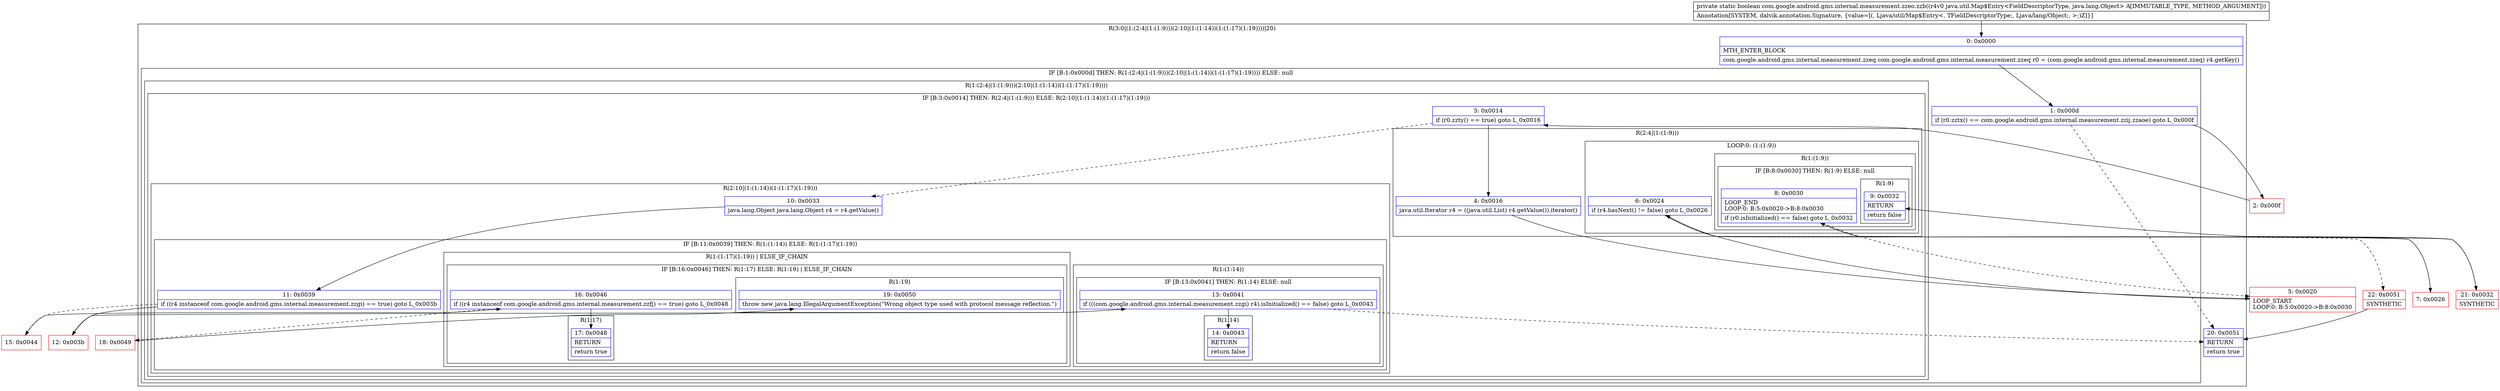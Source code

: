 digraph "CFG forcom.google.android.gms.internal.measurement.zzeo.zzb(Ljava\/util\/Map$Entry;)Z" {
subgraph cluster_Region_601718260 {
label = "R(3:0|(1:(2:4|(1:(1:9)))(2:10|(1:(1:14))(1:(1:17)(1:19))))|20)";
node [shape=record,color=blue];
Node_0 [shape=record,label="{0\:\ 0x0000|MTH_ENTER_BLOCK\l|com.google.android.gms.internal.measurement.zzeq com.google.android.gms.internal.measurement.zzeq r0 = (com.google.android.gms.internal.measurement.zzeq) r4.getKey()\l}"];
subgraph cluster_IfRegion_1438331953 {
label = "IF [B:1:0x000d] THEN: R(1:(2:4|(1:(1:9)))(2:10|(1:(1:14))(1:(1:17)(1:19)))) ELSE: null";
node [shape=record,color=blue];
Node_1 [shape=record,label="{1\:\ 0x000d|if (r0.zztx() == com.google.android.gms.internal.measurement.zzij.zzaoe) goto L_0x000f\l}"];
subgraph cluster_Region_1916534738 {
label = "R(1:(2:4|(1:(1:9)))(2:10|(1:(1:14))(1:(1:17)(1:19))))";
node [shape=record,color=blue];
subgraph cluster_IfRegion_516141572 {
label = "IF [B:3:0x0014] THEN: R(2:4|(1:(1:9))) ELSE: R(2:10|(1:(1:14))(1:(1:17)(1:19)))";
node [shape=record,color=blue];
Node_3 [shape=record,label="{3\:\ 0x0014|if (r0.zzty() == true) goto L_0x0016\l}"];
subgraph cluster_Region_7821640 {
label = "R(2:4|(1:(1:9)))";
node [shape=record,color=blue];
Node_4 [shape=record,label="{4\:\ 0x0016|java.util.Iterator r4 = ((java.util.List) r4.getValue()).iterator()\l}"];
subgraph cluster_LoopRegion_678549551 {
label = "LOOP:0: (1:(1:9))";
node [shape=record,color=blue];
Node_6 [shape=record,label="{6\:\ 0x0024|if (r4.hasNext() != false) goto L_0x0026\l}"];
subgraph cluster_Region_1655014922 {
label = "R(1:(1:9))";
node [shape=record,color=blue];
subgraph cluster_IfRegion_1330454755 {
label = "IF [B:8:0x0030] THEN: R(1:9) ELSE: null";
node [shape=record,color=blue];
Node_8 [shape=record,label="{8\:\ 0x0030|LOOP_END\lLOOP:0: B:5:0x0020\-\>B:8:0x0030\l|if (r0.isInitialized() == false) goto L_0x0032\l}"];
subgraph cluster_Region_1967820123 {
label = "R(1:9)";
node [shape=record,color=blue];
Node_9 [shape=record,label="{9\:\ 0x0032|RETURN\l|return false\l}"];
}
}
}
}
}
subgraph cluster_Region_2117713985 {
label = "R(2:10|(1:(1:14))(1:(1:17)(1:19)))";
node [shape=record,color=blue];
Node_10 [shape=record,label="{10\:\ 0x0033|java.lang.Object java.lang.Object r4 = r4.getValue()\l}"];
subgraph cluster_IfRegion_918757551 {
label = "IF [B:11:0x0039] THEN: R(1:(1:14)) ELSE: R(1:(1:17)(1:19))";
node [shape=record,color=blue];
Node_11 [shape=record,label="{11\:\ 0x0039|if ((r4 instanceof com.google.android.gms.internal.measurement.zzgi) == true) goto L_0x003b\l}"];
subgraph cluster_Region_1406960509 {
label = "R(1:(1:14))";
node [shape=record,color=blue];
subgraph cluster_IfRegion_978686202 {
label = "IF [B:13:0x0041] THEN: R(1:14) ELSE: null";
node [shape=record,color=blue];
Node_13 [shape=record,label="{13\:\ 0x0041|if (((com.google.android.gms.internal.measurement.zzgi) r4).isInitialized() == false) goto L_0x0043\l}"];
subgraph cluster_Region_487054042 {
label = "R(1:14)";
node [shape=record,color=blue];
Node_14 [shape=record,label="{14\:\ 0x0043|RETURN\l|return false\l}"];
}
}
}
subgraph cluster_Region_996916129 {
label = "R(1:(1:17)(1:19)) | ELSE_IF_CHAIN\l";
node [shape=record,color=blue];
subgraph cluster_IfRegion_965039654 {
label = "IF [B:16:0x0046] THEN: R(1:17) ELSE: R(1:19) | ELSE_IF_CHAIN\l";
node [shape=record,color=blue];
Node_16 [shape=record,label="{16\:\ 0x0046|if ((r4 instanceof com.google.android.gms.internal.measurement.zzfj) == true) goto L_0x0048\l}"];
subgraph cluster_Region_451598786 {
label = "R(1:17)";
node [shape=record,color=blue];
Node_17 [shape=record,label="{17\:\ 0x0048|RETURN\l|return true\l}"];
}
subgraph cluster_Region_756709001 {
label = "R(1:19)";
node [shape=record,color=blue];
Node_19 [shape=record,label="{19\:\ 0x0050|throw new java.lang.IllegalArgumentException(\"Wrong object type used with protocol message reflection.\")\l}"];
}
}
}
}
}
}
}
}
Node_20 [shape=record,label="{20\:\ 0x0051|RETURN\l|return true\l}"];
}
Node_2 [shape=record,color=red,label="{2\:\ 0x000f}"];
Node_5 [shape=record,color=red,label="{5\:\ 0x0020|LOOP_START\lLOOP:0: B:5:0x0020\-\>B:8:0x0030\l}"];
Node_7 [shape=record,color=red,label="{7\:\ 0x0026}"];
Node_12 [shape=record,color=red,label="{12\:\ 0x003b}"];
Node_15 [shape=record,color=red,label="{15\:\ 0x0044}"];
Node_18 [shape=record,color=red,label="{18\:\ 0x0049}"];
Node_21 [shape=record,color=red,label="{21\:\ 0x0032|SYNTHETIC\l}"];
Node_22 [shape=record,color=red,label="{22\:\ 0x0051|SYNTHETIC\l}"];
MethodNode[shape=record,label="{private static boolean com.google.android.gms.internal.measurement.zzeo.zzb((r4v0 java.util.Map$Entry\<FieldDescriptorType, java.lang.Object\> A[IMMUTABLE_TYPE, METHOD_ARGUMENT]))  | Annotation[SYSTEM, dalvik.annotation.Signature, \{value=[(, Ljava\/util\/Map$Entry\<, TFieldDescriptorType;, Ljava\/lang\/Object;, \>;)Z]\}]\l}"];
MethodNode -> Node_0;
Node_0 -> Node_1;
Node_1 -> Node_2;
Node_1 -> Node_20[style=dashed];
Node_3 -> Node_4;
Node_3 -> Node_10[style=dashed];
Node_4 -> Node_5;
Node_6 -> Node_7;
Node_6 -> Node_22[style=dashed];
Node_8 -> Node_5[style=dashed];
Node_8 -> Node_21;
Node_10 -> Node_11;
Node_11 -> Node_12;
Node_11 -> Node_15[style=dashed];
Node_13 -> Node_14;
Node_13 -> Node_20[style=dashed];
Node_16 -> Node_17;
Node_16 -> Node_18[style=dashed];
Node_2 -> Node_3;
Node_5 -> Node_6;
Node_7 -> Node_8;
Node_12 -> Node_13;
Node_15 -> Node_16;
Node_18 -> Node_19;
Node_21 -> Node_9;
Node_22 -> Node_20;
}

